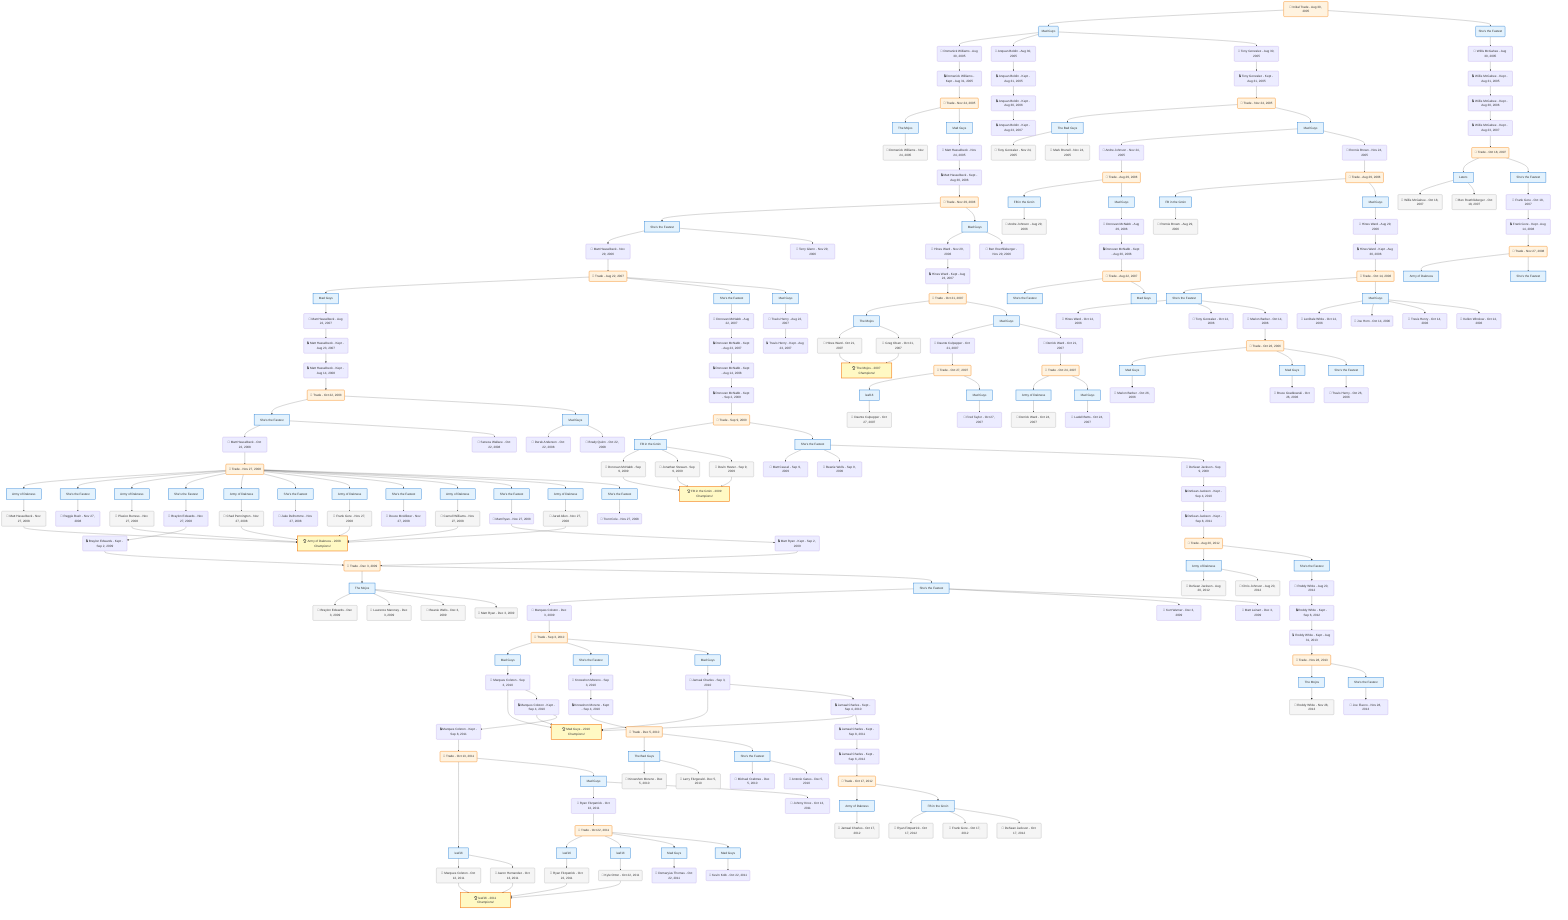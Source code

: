 flowchart TD

    TRADE_MAIN("🔄 Initial Trade - Aug 30, 2005")
    TEAM_1("Mad Guys")
    TEAM_2("She's the Fastest")
    NODE_faa8433e-2e6e-4d9b-8d35-4258945e65d7("🔄 Domanick Williams - Aug 30, 2005")
    NODE_b2f7f59b-3938-4dd4-8e50-3e80db8d819a("🔒 Domanick Williams - Kept - Aug 31, 2005")
    TRADE_b3c66865-3d9d-41b4-bc66-56caaf72e8f3_3("🔄 Trade - Nov 24, 2005")
    TEAM_bbe2d0ad-54cf-4c22-be82-b2a5f262a157_4["The Mojos"]
    NODE_b801c8b6-68b5-43e1-b684-d322abd4f0df("🔄 Domanick Williams - Nov 24, 2005")
    TEAM_f5908944-6efd-40eb-af54-6c53004e0e2f_5["Mad Guys"]
    NODE_9e084c5c-2314-4bb4-9e41-33343f20a9d9("🔄 Matt Hasselbeck - Nov 24, 2005")
    NODE_b888b7e3-dbf0-4fac-958e-aa2585e924e6("🔒 Matt Hasselbeck - Kept - Aug 30, 2006")
    TRADE_06fb8c3a-33af-4b79-ab48-d50c700a376b_6("🔄 Trade - Nov 29, 2006")
    TEAM_4449259f-64af-44fd-9235-1facc0926234_7["She's the Fastest"]
    NODE_ba802b4a-92bf-43a5-ba4e-92405ba533ed("🔄 Matt Hasselbeck - Nov 29, 2006")
    TRADE_308eb20b-53a3-4f9b-966d-71bfd7563fae_8("🔄 Trade - Aug 22, 2007")
    TEAM_f5908944-6efd-40eb-af54-6c53004e0e2f_9["Mad Guys"]
    NODE_06b4815b-97ba-4f51-8303-f5cfed55f7a3("🔄 Matt Hasselbeck - Aug 22, 2007")
    NODE_29a80d27-da55-4a8f-b90e-1b0a2bb8b573("🔒 Matt Hasselbeck - Kept - Aug 23, 2007")
    NODE_5383a8a6-54ff-4de8-a1bc-274dfd030bb2("🔒 Matt Hasselbeck - Kept - Aug 14, 2008")
    TRADE_08ea19ae-332e-432b-8ff4-1195d938b031_10("🔄 Trade - Oct 22, 2008")
    TEAM_4449259f-64af-44fd-9235-1facc0926234_11["She's the Fastest"]
    NODE_bd4d4881-44b8-4666-9696-8bf425bbafc4("🔄 Matt Hasselbeck - Oct 22, 2008")
    TRADE_e1822b1f-88ef-441d-b22b-c3bf84885845_12("🔄 Trade - Nov 27, 2008")
    TEAM_40f7599b-e68f-4bf4-9553-bf7e10924635_13["Army of Dakness"]
    NODE_ec9d5f46-aaa5-4a88-bf26-8c88a804c8ed("🔄 Matt Hasselbeck - Nov 27, 2008")
    CHAMP_40f7599b-e68f-4bf4-9553-bf7e10924635_2008["🏆 Army of Dakness - 2008 Champions!"]
    TEAM_4449259f-64af-44fd-9235-1facc0926234_14["She's the Fastest"]
    NODE_14b06632-7882-4a01-9c25-3651727a0bd0("🔄 Reggie Bush - Nov 27, 2008")
    TEAM_40f7599b-e68f-4bf4-9553-bf7e10924635_15["Army of Dakness"]
    NODE_dd9494d8-6b71-4d22-8161-3cb161ba28de("🔄 Plaxico Burress - Nov 27, 2008")
    TEAM_4449259f-64af-44fd-9235-1facc0926234_16["She's the Fastest"]
    NODE_3862c574-4539-4e48-9a28-49b39cdcb440("🔄 Braylon Edwards - Nov 27, 2008")
    NODE_2ef9bf5f-f560-4d4e-828f-65788948c234("🔒 Braylon Edwards - Kept - Sep 2, 2009")
    TRADE_e8c7b327-7c15-4132-8918-1ccb803d3cb3_17("🔄 Trade - Dec 3, 2009")
    TEAM_bbe2d0ad-54cf-4c22-be82-b2a5f262a157_18["The Mojos"]
    NODE_8ad98370-e765-4528-899b-039fc791b409("🔄 Braylon Edwards - Dec 3, 2009")
    NODE_16e44121-7fef-4e60-a4d8-39d87a019805("🔄 Laurence Maroney - Dec 3, 2009")
    NODE_fb21570f-4fa7-4277-b242-752759ecd6ca("🔄 Beanie Wells - Dec 3, 2009")
    NODE_7ae52589-c36b-4b14-8fb9-f6b745ba608d("🔄 Matt Ryan - Dec 3, 2009")
    TEAM_4449259f-64af-44fd-9235-1facc0926234_19["She's the Fastest"]
    NODE_8f183324-b3dc-46b4-bbe0-76f206cb24ee("🔄 Marques Colston - Dec 3, 2009")
    TRADE_664c0593-08b2-4014-96b5-f9505dd0abcf_20("🔄 Trade - Sep 3, 2010")
    TEAM_f5908944-6efd-40eb-af54-6c53004e0e2f_21["Mad Guys"]
    NODE_95e1e39b-1714-410c-9892-ac5cc4bc5223("🔄 Marques Colston - Sep 3, 2010")
    CHAMP_f5908944-6efd-40eb-af54-6c53004e0e2f_2010["🏆 Mad Guys - 2010 Champions!"]
    NODE_10d2a316-3064-4a47-aa84-090f7269cf91("🔒 Marques Colston - Kept - Sep 4, 2010")
    NODE_141930ae-9562-425a-8e5c-02a1dc58052a("🔒 Marques Colston - Kept - Sep 8, 2011")
    TRADE_d1a5cf90-3082-44bc-b0f9-e18447f5bb8e_22("🔄 Trade - Oct 13, 2011")
    TEAM_66fb98f4-89a7-45f9-893a-b41d71e6249d_23["leaf16"]
    NODE_e42a7add-5f66-44be-b797-58e2800a81ab("🔄 Marques Colston - Oct 13, 2011")
    CHAMP_66fb98f4-89a7-45f9-893a-b41d71e6249d_2011["🏆 leaf16 - 2011 Champions!"]
    NODE_2287f065-a684-41e4-98cf-583800446e55("🔄 Aaron Hernandez - Oct 13, 2011")
    TEAM_f5908944-6efd-40eb-af54-6c53004e0e2f_24["Mad Guys"]
    NODE_98dd0f74-ae65-4c0e-bc1e-0334a5e71f0a("🔄 Ryan Fitzpatrick - Oct 13, 2011")
    TRADE_8ab45a4d-fc81-4a69-b148-6d5b67501daa_25("🔄 Trade - Oct 22, 2011")
    TEAM_66fb98f4-89a7-45f9-893a-b41d71e6249d_26["leaf16"]
    NODE_13ac1331-c23d-4b5e-b4e4-4acc0a117b8f("🔄 Ryan Fitzpatrick - Oct 22, 2011")
    TEAM_66fb98f4-89a7-45f9-893a-b41d71e6249d_27["leaf16"]
    NODE_b708b08d-9b71-48df-aee3-13280a459525("🔄 Kyle Orton - Oct 22, 2011")
    TEAM_f5908944-6efd-40eb-af54-6c53004e0e2f_28["Mad Guys"]
    NODE_b4648a1f-2621-4237-8133-66d22a949324("🔄 Demaryius Thomas - Oct 22, 2011")
    TEAM_f5908944-6efd-40eb-af54-6c53004e0e2f_29["Mad Guys"]
    NODE_a64f7dd6-d909-4a4b-8d06-8007e62bf98e("🔄 Kevin Kolb - Oct 22, 2011")
    NODE_874bb423-0bf4-4a74-bb1e-0aaa8eeb7711("🔄 Johnny Knox - Oct 13, 2011")
    TEAM_4449259f-64af-44fd-9235-1facc0926234_30["She's the Fastest"]
    NODE_fd02085d-71ad-46e1-b7cc-06f45da9eb89("🔄 Knowshon Moreno - Sep 3, 2010")
    NODE_27d92d64-f467-4a04-b71b-391a2d495356("🔒 Knowshon Moreno - Kept - Sep 4, 2010")
    TRADE_7079c566-1aef-449d-80e3-81013e223777_31("🔄 Trade - Dec 5, 2010")
    TEAM_b2220d1a-ff75-4622-9757-09978901110f_32["The Bad Guys"]
    NODE_e3eeb034-e4c6-4be5-a812-b2c48eba0d53("🔄 Knowshon Moreno - Dec 5, 2010")
    NODE_fbf9d819-d0b8-4ee4-afe1-0b279afe083d("🔄 Larry Fitzgerald - Dec 5, 2010")
    TEAM_4449259f-64af-44fd-9235-1facc0926234_33["She's the Fastest"]
    NODE_3f49242f-c13a-4378-b163-959d8092b13e("🔄 Michael Crabtree - Dec 5, 2010")
    NODE_e2188277-78ab-4766-9782-da39ab3295ef("🔄 Antonio Gates - Dec 5, 2010")
    TEAM_f5908944-6efd-40eb-af54-6c53004e0e2f_34["Mad Guys"]
    NODE_281c90e5-f919-4693-8733-eee9f5c6f6da("🔄 Jamaal Charles - Sep 3, 2010")
    NODE_50b2659a-d773-4a36-9760-8bcacc4ba47f("🔒 Jamaal Charles - Kept - Sep 4, 2010")
    NODE_b1911abe-3f45-48b4-b5be-9c2a083867b7("🔒 Jamaal Charles - Kept - Sep 8, 2011")
    NODE_f5a11ded-3553-4024-9003-ca99500e7883("🔒 Jamaal Charles - Kept - Sep 6, 2012")
    TRADE_ff32239c-11a2-47de-ac30-358085860f58_35("🔄 Trade - Oct 17, 2012")
    TEAM_40f7599b-e68f-4bf4-9553-bf7e10924635_36["Army of Dakness"]
    NODE_4ab42e2d-415b-4e91-a8f1-43842c82961e("🔄 Jamaal Charles - Oct 17, 2012")
    TEAM_f483ecf1-cd17-4991-854b-e52dfc957b45_37["FB in the Groin"]
    NODE_d5bfc02b-fa68-4955-b2fa-744ca8ca65c5("🔄 Ryan Fitzpatrick - Oct 17, 2012")
    NODE_01609838-9cca-4021-95a7-8bd0af822f8c("🔄 Frank Gore - Oct 17, 2012")
    NODE_f301ec06-c3ae-4c5b-bd4f-e38857e847f6("🔄 DeSean Jackson - Oct 17, 2012")
    NODE_6bc2416f-f57e-4b16-8235-be0b7609e651("🔄 Kurt Warner - Dec 3, 2009")
    NODE_1ef12492-61ee-4b66-bd62-daa01556b535("🔄 Matt Leinart - Dec 3, 2009")
    TEAM_40f7599b-e68f-4bf4-9553-bf7e10924635_38["Army of Dakness"]
    NODE_7fbad2ef-782e-4d70-ab1d-4d262bd08b56("🔄 Chad Pennington - Nov 27, 2008")
    TEAM_4449259f-64af-44fd-9235-1facc0926234_39["She's the Fastest"]
    NODE_2f00e204-c7c6-408f-8d63-50d2b2fdd3a0("🔄 Jake Delhomme - Nov 27, 2008")
    TEAM_40f7599b-e68f-4bf4-9553-bf7e10924635_40["Army of Dakness"]
    NODE_c285c915-1bc5-401b-b5d8-966ba67d289f("🔄 Frank Gore - Nov 27, 2008")
    TEAM_4449259f-64af-44fd-9235-1facc0926234_41["She's the Fastest"]
    NODE_1b9bf3a7-20c7-43e2-83ef-96a77e4b5b78("🔄 Deuce McAllister - Nov 27, 2008")
    TEAM_40f7599b-e68f-4bf4-9553-bf7e10924635_42["Army of Dakness"]
    NODE_43ed03b3-0f9f-4916-ac6e-c08c86865375("🔄 Carnell Williams - Nov 27, 2008")
    TEAM_4449259f-64af-44fd-9235-1facc0926234_43["She's the Fastest"]
    NODE_13992bdc-ffe2-4b97-a9aa-d87432a15494("🔄 Matt Ryan - Nov 27, 2008")
    NODE_8f9e26e8-1f3e-4872-a702-55906b44d7bb("🔒 Matt Ryan - Kept - Sep 2, 2009")
    TEAM_40f7599b-e68f-4bf4-9553-bf7e10924635_44["Army of Dakness"]
    NODE_7fae993d-c09e-492e-89b1-f5be3c142ef8("🔄 Jared Allen - Nov 27, 2008")
    TEAM_4449259f-64af-44fd-9235-1facc0926234_45["She's the Fastest"]
    NODE_53201115-f286-4398-ac9e-f7ded46fcec1("🔄 Trent Cole - Nov 27, 2008")
    NODE_a90e34ed-fb5b-4a88-9a44-305cb2d4b8fe("🔄 Seneca Wallace - Oct 22, 2008")
    TEAM_f5908944-6efd-40eb-af54-6c53004e0e2f_46["Mad Guys"]
    NODE_d67519c0-84d4-4053-a6d8-c1add14a0aec("🔄 Derek Anderson - Oct 22, 2008")
    NODE_e53ef0e0-8798-4234-b421-fac8c51a22f8("🔄 Brady Quinn - Oct 22, 2008")
    TEAM_4449259f-64af-44fd-9235-1facc0926234_47["She's the Fastest"]
    NODE_785862b2-4564-4496-aacf-45ba6c83093f("🔄 Donovan McNabb - Aug 22, 2007")
    NODE_6d0e067b-138d-4c48-a5a8-b1066288bdf3("🔒 Donovan McNabb - Kept - Aug 23, 2007")
    NODE_f4f33216-fc5e-425e-a2da-c957a8101213("🔒 Donovan McNabb - Kept - Aug 14, 2008")
    NODE_566b66a0-df77-4a32-a603-975b992e6062("🔒 Donovan McNabb - Kept - Sep 2, 2009")
    TRADE_d64744f2-649c-41d8-81d6-cb12408f9a20_48("🔄 Trade - Sep 9, 2009")
    TEAM_f483ecf1-cd17-4991-854b-e52dfc957b45_49["FB in the Groin"]
    NODE_3128e3d6-ada1-4ddc-99ad-add55e2d292b("🔄 Donovan McNabb - Sep 9, 2009")
    CHAMP_f483ecf1-cd17-4991-854b-e52dfc957b45_2009["🏆 FB in the Groin - 2009 Champions!"]
    NODE_15682633-4c98-4792-b4d5-ef220e682543("🔄 Jonathan Stewart - Sep 9, 2009")
    NODE_2506304d-9aeb-4778-8bbb-feb1241129b8("🔄 Devin Hester - Sep 9, 2009")
    TEAM_4449259f-64af-44fd-9235-1facc0926234_50["She's the Fastest"]
    NODE_da366052-1793-4ec3-aeef-e2d58fcebf07("🔄 Matt Cassel - Sep 9, 2009")
    NODE_6dd1fdfd-8b13-4c36-b124-f5bc0932f73f("🔄 Beanie Wells - Sep 9, 2009")
    NODE_620b330b-81b8-4a9f-9476-febda8d1f7e0("🔄 DeSean Jackson - Sep 9, 2009")
    NODE_4108947d-3fba-4cd0-b690-a74622f6719b("🔒 DeSean Jackson - Kept - Sep 4, 2010")
    NODE_847cf1ae-bc2d-47d1-a1e7-f5ebcd390247("🔒 DeSean Jackson - Kept - Sep 8, 2011")
    TRADE_776f10c8-b633-44f1-9b69-2c1a3e3960a8_51("🔄 Trade - Aug 20, 2012")
    TEAM_40f7599b-e68f-4bf4-9553-bf7e10924635_52["Army of Dakness"]
    NODE_f91646d3-8672-4501-84ce-fee2f323f2a6("🔄 DeSean Jackson - Aug 20, 2012")
    NODE_0b176d9f-318c-441e-bec5-2f4e158dfe93("🔄 Chris Johnson - Aug 20, 2012")
    TEAM_4449259f-64af-44fd-9235-1facc0926234_53["She's the Fastest"]
    NODE_5014c5ff-0cc0-477c-8366-0057daba9002("🔄 Roddy White - Aug 20, 2012")
    NODE_b73ba180-9d18-48a1-b198-dd22f915a95f("🔒 Roddy White - Kept - Sep 6, 2012")
    NODE_3bb6ed06-96a5-4ace-89d9-8d7919d0dae1("🔒 Roddy White - Kept - Aug 31, 2013")
    TRADE_0ded9ddb-c05f-4690-885f-7c5615a42e55_54("🔄 Trade - Nov 28, 2013")
    TEAM_bbe2d0ad-54cf-4c22-be82-b2a5f262a157_55["The Mojos"]
    NODE_4f5d45ce-ecc7-4ae4-a143-0b055f240c09("🔄 Roddy White - Nov 28, 2013")
    TEAM_4449259f-64af-44fd-9235-1facc0926234_56["She's the Fastest"]
    NODE_d8b30ecd-e75e-4fa9-a32d-edb51a22a96e("🔄 Joe Flacco - Nov 28, 2013")
    TEAM_f5908944-6efd-40eb-af54-6c53004e0e2f_57["Mad Guys"]
    NODE_5040ed8f-9252-42e7-8404-b38608ad1d57("🔄 Travis Henry - Aug 22, 2007")
    NODE_6175ba4e-58ab-4407-8c10-4b7bea75f07e("🔒 Travis Henry - Kept - Aug 23, 2007")
    NODE_26eb6b05-5762-4b25-8cba-d62d74e4bc48("🔄 Terry Glenn - Nov 29, 2006")
    TEAM_f5908944-6efd-40eb-af54-6c53004e0e2f_58["Mad Guys"]
    NODE_bdd103d9-e937-4bd8-b04e-546096a292a3("🔄 Hines Ward - Nov 29, 2006")
    NODE_6dc4042b-a2e1-40c6-8e03-38e6cf033431("🔒 Hines Ward - Kept - Aug 23, 2007")
    TRADE_b250236a-2382-4234-a042-2fa84a81b06a_59("🔄 Trade - Oct 21, 2007")
    TEAM_bbe2d0ad-54cf-4c22-be82-b2a5f262a157_60["The Mojos"]
    NODE_a7ed07a6-5420-4b99-8ae3-52ac5f26f613("🔄 Hines Ward - Oct 21, 2007")
    CHAMP_bbe2d0ad-54cf-4c22-be82-b2a5f262a157_2007["🏆 The Mojos - 2007 Champions!"]
    NODE_d004e552-ba1f-4f47-9539-624fc836fe72("🔄 Greg Olsen - Oct 21, 2007")
    TEAM_f5908944-6efd-40eb-af54-6c53004e0e2f_61["Mad Guys"]
    NODE_cff5655f-ac9d-487f-8ed1-92e3214e7365("🔄 Daunte Culpepper - Oct 21, 2007")
    TRADE_d82814c6-efe8-490e-b050-0827437467f5_62("🔄 Trade - Oct 27, 2007")
    TEAM_66fb98f4-89a7-45f9-893a-b41d71e6249d_63["leaf16"]
    NODE_40344948-41af-46d8-aa96-162bd5375742("🔄 Daunte Culpepper - Oct 27, 2007")
    TEAM_f5908944-6efd-40eb-af54-6c53004e0e2f_64["Mad Guys"]
    NODE_7c19adeb-a389-46dd-b0ce-fd57c985fe12("🔄 Fred Taylor - Oct 27, 2007")
    NODE_81120f5b-22bd-47e9-ab35-f04a90bb4058("🔄 Derrick Ward - Oct 21, 2007")
    TRADE_25353955-008c-4061-a94f-c2f38bd5f009_65("🔄 Trade - Oct 24, 2007")
    TEAM_40f7599b-e68f-4bf4-9553-bf7e10924635_66["Army of Dakness"]
    NODE_1a6c2671-f892-47bc-a02b-48de9fec7422("🔄 Derrick Ward - Oct 24, 2007")
    TEAM_f5908944-6efd-40eb-af54-6c53004e0e2f_67["Mad Guys"]
    NODE_1b4d153f-f93c-4472-8458-b95431e8694e("🔄 Ladell Betts - Oct 24, 2007")
    NODE_58f26ffa-7c76-48c0-a511-e4ad4db00d53("🔄 Ben Roethlisberger - Nov 29, 2006")
    NODE_823fcf0c-26a0-4283-a598-96483eff2af4("🔄 Anquan Boldin - Aug 30, 2005")
    NODE_68877c5b-acfe-4740-b350-0bfb59ade0ce("🔒 Anquan Boldin - Kept - Aug 31, 2005")
    NODE_65d2baf6-c7bd-4a26-bce4-2dfd495112df("🔒 Anquan Boldin - Kept - Aug 30, 2006")
    NODE_5edf198d-6962-4593-aeb2-46b5d91c5e00("🔒 Anquan Boldin - Kept - Aug 23, 2007")
    NODE_fb3d7a03-375f-42a8-abe7-a753f9fe0eb4("🔄 Willis McGahee - Aug 30, 2005")
    NODE_a6c354a1-6471-4485-9542-e8c50cecfd47("🔒 Willis McGahee - Kept - Aug 31, 2005")
    NODE_e85154a0-4e07-4c6e-bd59-13f08eaeec9c("🔒 Willis McGahee - Kept - Aug 30, 2006")
    NODE_6f84c6f5-b089-410e-96cd-55a1539c0034("🔒 Willis McGahee - Kept - Aug 23, 2007")
    TRADE_d7e651e5-5a9f-4a54-aa47-6018fa772436_68("🔄 Trade - Oct 18, 2007")
    TEAM_825928a9-7194-43aa-b7ae-fc78c2510b16_69["Laters"]
    NODE_49ae7cd8-3396-4c77-add5-75ed5473c7f7("🔄 Willis McGahee - Oct 18, 2007")
    NODE_b0018326-af07-4ae1-804d-afc7a7b2010c("🔄 Ben Roethlisberger - Oct 18, 2007")
    TEAM_4449259f-64af-44fd-9235-1facc0926234_70["She's the Fastest"]
    NODE_6bca7fff-35d9-4d05-9d17-a516e8219e41("🔄 Frank Gore - Oct 18, 2007")
    NODE_298a5ca5-0a70-4ec0-9cee-f76718186e0a("🔒 Frank Gore - Kept - Aug 14, 2008")
    TRADE_e1822b1f-88ef-441d-b22b-c3bf84885845_71("🔄 Trade - Nov 27, 2008")
    TEAM_40f7599b-e68f-4bf4-9553-bf7e10924635_72["Army of Dakness"]
    TEAM_4449259f-64af-44fd-9235-1facc0926234_73["She's the Fastest"]
    NODE_e0e66322-a781-4316-bcdd-ef861350610d("🔄 Tony Gonzalez - Aug 30, 2005")
    NODE_7da89b85-7bad-4dbc-96f9-81f85cb648ff("🔒 Tony Gonzalez - Kept - Aug 31, 2005")
    TRADE_60a438d5-cdd9-419e-bc6b-13570b8b10c3_74("🔄 Trade - Nov 24, 2005")
    TEAM_b2220d1a-ff75-4622-9757-09978901110f_75["The Bad Guys"]
    NODE_5a2c9e51-2938-4b44-88ae-59a79e0beb7a("🔄 Tony Gonzalez - Nov 24, 2005")
    NODE_9a49b164-440a-4d1b-b193-891f16ac1e48("🔄 Mark Brunell - Nov 24, 2005")
    TEAM_f5908944-6efd-40eb-af54-6c53004e0e2f_76["Mad Guys"]
    NODE_b17d81f3-b8ec-4e86-a8f2-16e98cc510f8("🔄 Andre Johnson - Nov 24, 2005")
    TRADE_6982328c-e6af-40ff-9a95-d5b1f23f2bce_77("🔄 Trade - Aug 29, 2006")
    TEAM_f483ecf1-cd17-4991-854b-e52dfc957b45_78["FB in the Groin"]
    NODE_d8dc72c7-fdfa-4390-8cb5-c4aaff5362eb("🔄 Andre Johnson - Aug 29, 2006")
    TEAM_f5908944-6efd-40eb-af54-6c53004e0e2f_79["Mad Guys"]
    NODE_3b538ff5-348a-4b44-a6e5-de07d4edb25b("🔄 Donovan McNabb - Aug 29, 2006")
    NODE_aa9798b9-6432-4647-b0f0-fd65439990ae("🔒 Donovan McNabb - Kept - Aug 30, 2006")
    TRADE_308eb20b-53a3-4f9b-966d-71bfd7563fae_80("🔄 Trade - Aug 22, 2007")
    TEAM_4449259f-64af-44fd-9235-1facc0926234_81["She's the Fastest"]
    TEAM_f5908944-6efd-40eb-af54-6c53004e0e2f_82["Mad Guys"]
    NODE_2cbbfdd4-8920-49dc-b3e0-896b76ce379d("🔄 Ronnie Brown - Nov 24, 2005")
    TRADE_eb544576-ac1c-4ead-a383-45538f2ced0e_83("🔄 Trade - Aug 29, 2006")
    TEAM_f483ecf1-cd17-4991-854b-e52dfc957b45_84["FB in the Groin"]
    NODE_4d334307-ef69-44f5-8aaa-3bba83c91e44("🔄 Ronnie Brown - Aug 29, 2006")
    TEAM_f5908944-6efd-40eb-af54-6c53004e0e2f_85["Mad Guys"]
    NODE_cc6561f0-79a7-4abb-a7fe-c0ec944a7175("🔄 Hines Ward - Aug 29, 2006")
    NODE_e5e70290-c6ec-497f-9ae7-e1a63c57866d("🔒 Hines Ward - Kept - Aug 30, 2006")
    TRADE_ce20ada5-488c-42bb-81ff-654bf10c775e_86("🔄 Trade - Oct 14, 2006")
    TEAM_4449259f-64af-44fd-9235-1facc0926234_87["She's the Fastest"]
    NODE_fd2f47c1-8ed6-4c4d-92c5-fa95074e6f3b("🔄 Hines Ward - Oct 14, 2006")
    NODE_318494ea-3c4e-4311-aae1-6262e1d62dd2("🔄 Tony Gonzalez - Oct 14, 2006")
    NODE_76fc29b7-369e-4798-8eac-eaa63e814539("🔄 Marion Barber - Oct 14, 2006")
    TRADE_5d3bc4a9-4882-4228-a856-7e54ae8aafc2_88("🔄 Trade - Oct 26, 2006")
    TEAM_f5908944-6efd-40eb-af54-6c53004e0e2f_89["Mad Guys"]
    NODE_1977b820-e794-4826-a87e-c7ab3bffeb05("🔄 Marion Barber - Oct 26, 2006")
    TEAM_f5908944-6efd-40eb-af54-6c53004e0e2f_90["Mad Guys"]
    NODE_48b9675f-7bae-44b9-a520-04d629791a34("🔄 Bruce Gradkowski - Oct 26, 2006")
    TEAM_4449259f-64af-44fd-9235-1facc0926234_91["She's the Fastest"]
    NODE_6372070f-eeba-4284-a58b-94618802e524("🔄 Travis Henry - Oct 26, 2006")
    TEAM_f5908944-6efd-40eb-af54-6c53004e0e2f_92["Mad Guys"]
    NODE_f2a49ad0-9bef-4fd1-94ed-61651a84658b("🔄 LenDale White - Oct 14, 2006")
    NODE_2d5e163c-cf82-4f0c-b2b0-928482ea4ad2("🔄 Joe Horn - Oct 14, 2006")
    NODE_282956be-e712-4df6-843a-9d92485c0ae4("🔄 Travis Henry - Oct 14, 2006")
    NODE_226cc31f-fa1b-4444-9edd-d799c92a88af("🔄 Kellen Winslow - Oct 14, 2006")

    TRADE_MAIN --> TEAM_1
    TRADE_MAIN --> TEAM_2
    TEAM_1 --> NODE_faa8433e-2e6e-4d9b-8d35-4258945e65d7
    NODE_faa8433e-2e6e-4d9b-8d35-4258945e65d7 --> NODE_b2f7f59b-3938-4dd4-8e50-3e80db8d819a
    NODE_b2f7f59b-3938-4dd4-8e50-3e80db8d819a --> TRADE_b3c66865-3d9d-41b4-bc66-56caaf72e8f3_3
    TRADE_b3c66865-3d9d-41b4-bc66-56caaf72e8f3_3 --> TEAM_bbe2d0ad-54cf-4c22-be82-b2a5f262a157_4
    TEAM_bbe2d0ad-54cf-4c22-be82-b2a5f262a157_4 --> NODE_b801c8b6-68b5-43e1-b684-d322abd4f0df
    TRADE_b3c66865-3d9d-41b4-bc66-56caaf72e8f3_3 --> TEAM_f5908944-6efd-40eb-af54-6c53004e0e2f_5
    TEAM_f5908944-6efd-40eb-af54-6c53004e0e2f_5 --> NODE_9e084c5c-2314-4bb4-9e41-33343f20a9d9
    NODE_9e084c5c-2314-4bb4-9e41-33343f20a9d9 --> NODE_b888b7e3-dbf0-4fac-958e-aa2585e924e6
    NODE_b888b7e3-dbf0-4fac-958e-aa2585e924e6 --> TRADE_06fb8c3a-33af-4b79-ab48-d50c700a376b_6
    TRADE_06fb8c3a-33af-4b79-ab48-d50c700a376b_6 --> TEAM_4449259f-64af-44fd-9235-1facc0926234_7
    TEAM_4449259f-64af-44fd-9235-1facc0926234_7 --> NODE_ba802b4a-92bf-43a5-ba4e-92405ba533ed
    NODE_ba802b4a-92bf-43a5-ba4e-92405ba533ed --> TRADE_308eb20b-53a3-4f9b-966d-71bfd7563fae_8
    TRADE_308eb20b-53a3-4f9b-966d-71bfd7563fae_8 --> TEAM_f5908944-6efd-40eb-af54-6c53004e0e2f_9
    TEAM_f5908944-6efd-40eb-af54-6c53004e0e2f_9 --> NODE_06b4815b-97ba-4f51-8303-f5cfed55f7a3
    NODE_06b4815b-97ba-4f51-8303-f5cfed55f7a3 --> NODE_29a80d27-da55-4a8f-b90e-1b0a2bb8b573
    NODE_29a80d27-da55-4a8f-b90e-1b0a2bb8b573 --> NODE_5383a8a6-54ff-4de8-a1bc-274dfd030bb2
    NODE_5383a8a6-54ff-4de8-a1bc-274dfd030bb2 --> TRADE_08ea19ae-332e-432b-8ff4-1195d938b031_10
    TRADE_08ea19ae-332e-432b-8ff4-1195d938b031_10 --> TEAM_4449259f-64af-44fd-9235-1facc0926234_11
    TEAM_4449259f-64af-44fd-9235-1facc0926234_11 --> NODE_bd4d4881-44b8-4666-9696-8bf425bbafc4
    NODE_bd4d4881-44b8-4666-9696-8bf425bbafc4 --> TRADE_e1822b1f-88ef-441d-b22b-c3bf84885845_12
    TRADE_e1822b1f-88ef-441d-b22b-c3bf84885845_12 --> TEAM_40f7599b-e68f-4bf4-9553-bf7e10924635_13
    TEAM_40f7599b-e68f-4bf4-9553-bf7e10924635_13 --> NODE_ec9d5f46-aaa5-4a88-bf26-8c88a804c8ed
    NODE_ec9d5f46-aaa5-4a88-bf26-8c88a804c8ed --> CHAMP_40f7599b-e68f-4bf4-9553-bf7e10924635_2008
    TRADE_e1822b1f-88ef-441d-b22b-c3bf84885845_12 --> TEAM_4449259f-64af-44fd-9235-1facc0926234_14
    TEAM_4449259f-64af-44fd-9235-1facc0926234_14 --> NODE_14b06632-7882-4a01-9c25-3651727a0bd0
    TRADE_e1822b1f-88ef-441d-b22b-c3bf84885845_12 --> TEAM_40f7599b-e68f-4bf4-9553-bf7e10924635_15
    TEAM_40f7599b-e68f-4bf4-9553-bf7e10924635_15 --> NODE_dd9494d8-6b71-4d22-8161-3cb161ba28de
    NODE_dd9494d8-6b71-4d22-8161-3cb161ba28de --> CHAMP_40f7599b-e68f-4bf4-9553-bf7e10924635_2008
    TRADE_e1822b1f-88ef-441d-b22b-c3bf84885845_12 --> TEAM_4449259f-64af-44fd-9235-1facc0926234_16
    TEAM_4449259f-64af-44fd-9235-1facc0926234_16 --> NODE_3862c574-4539-4e48-9a28-49b39cdcb440
    NODE_3862c574-4539-4e48-9a28-49b39cdcb440 --> NODE_2ef9bf5f-f560-4d4e-828f-65788948c234
    NODE_2ef9bf5f-f560-4d4e-828f-65788948c234 --> TRADE_e8c7b327-7c15-4132-8918-1ccb803d3cb3_17
    TRADE_e8c7b327-7c15-4132-8918-1ccb803d3cb3_17 --> TEAM_bbe2d0ad-54cf-4c22-be82-b2a5f262a157_18
    TEAM_bbe2d0ad-54cf-4c22-be82-b2a5f262a157_18 --> NODE_8ad98370-e765-4528-899b-039fc791b409
    TEAM_bbe2d0ad-54cf-4c22-be82-b2a5f262a157_18 --> NODE_16e44121-7fef-4e60-a4d8-39d87a019805
    TEAM_bbe2d0ad-54cf-4c22-be82-b2a5f262a157_18 --> NODE_fb21570f-4fa7-4277-b242-752759ecd6ca
    TEAM_bbe2d0ad-54cf-4c22-be82-b2a5f262a157_18 --> NODE_7ae52589-c36b-4b14-8fb9-f6b745ba608d
    TRADE_e8c7b327-7c15-4132-8918-1ccb803d3cb3_17 --> TEAM_4449259f-64af-44fd-9235-1facc0926234_19
    TEAM_4449259f-64af-44fd-9235-1facc0926234_19 --> NODE_8f183324-b3dc-46b4-bbe0-76f206cb24ee
    NODE_8f183324-b3dc-46b4-bbe0-76f206cb24ee --> TRADE_664c0593-08b2-4014-96b5-f9505dd0abcf_20
    TRADE_664c0593-08b2-4014-96b5-f9505dd0abcf_20 --> TEAM_f5908944-6efd-40eb-af54-6c53004e0e2f_21
    TEAM_f5908944-6efd-40eb-af54-6c53004e0e2f_21 --> NODE_95e1e39b-1714-410c-9892-ac5cc4bc5223
    NODE_95e1e39b-1714-410c-9892-ac5cc4bc5223 --> CHAMP_f5908944-6efd-40eb-af54-6c53004e0e2f_2010
    NODE_95e1e39b-1714-410c-9892-ac5cc4bc5223 --> NODE_10d2a316-3064-4a47-aa84-090f7269cf91
    NODE_10d2a316-3064-4a47-aa84-090f7269cf91 --> CHAMP_f5908944-6efd-40eb-af54-6c53004e0e2f_2010
    NODE_10d2a316-3064-4a47-aa84-090f7269cf91 --> NODE_141930ae-9562-425a-8e5c-02a1dc58052a
    NODE_141930ae-9562-425a-8e5c-02a1dc58052a --> TRADE_d1a5cf90-3082-44bc-b0f9-e18447f5bb8e_22
    TRADE_d1a5cf90-3082-44bc-b0f9-e18447f5bb8e_22 --> TEAM_66fb98f4-89a7-45f9-893a-b41d71e6249d_23
    TEAM_66fb98f4-89a7-45f9-893a-b41d71e6249d_23 --> NODE_e42a7add-5f66-44be-b797-58e2800a81ab
    NODE_e42a7add-5f66-44be-b797-58e2800a81ab --> CHAMP_66fb98f4-89a7-45f9-893a-b41d71e6249d_2011
    TEAM_66fb98f4-89a7-45f9-893a-b41d71e6249d_23 --> NODE_2287f065-a684-41e4-98cf-583800446e55
    NODE_2287f065-a684-41e4-98cf-583800446e55 --> CHAMP_66fb98f4-89a7-45f9-893a-b41d71e6249d_2011
    TRADE_d1a5cf90-3082-44bc-b0f9-e18447f5bb8e_22 --> TEAM_f5908944-6efd-40eb-af54-6c53004e0e2f_24
    TEAM_f5908944-6efd-40eb-af54-6c53004e0e2f_24 --> NODE_98dd0f74-ae65-4c0e-bc1e-0334a5e71f0a
    NODE_98dd0f74-ae65-4c0e-bc1e-0334a5e71f0a --> TRADE_8ab45a4d-fc81-4a69-b148-6d5b67501daa_25
    TRADE_8ab45a4d-fc81-4a69-b148-6d5b67501daa_25 --> TEAM_66fb98f4-89a7-45f9-893a-b41d71e6249d_26
    TEAM_66fb98f4-89a7-45f9-893a-b41d71e6249d_26 --> NODE_13ac1331-c23d-4b5e-b4e4-4acc0a117b8f
    NODE_13ac1331-c23d-4b5e-b4e4-4acc0a117b8f --> CHAMP_66fb98f4-89a7-45f9-893a-b41d71e6249d_2011
    TRADE_8ab45a4d-fc81-4a69-b148-6d5b67501daa_25 --> TEAM_66fb98f4-89a7-45f9-893a-b41d71e6249d_27
    TEAM_66fb98f4-89a7-45f9-893a-b41d71e6249d_27 --> NODE_b708b08d-9b71-48df-aee3-13280a459525
    NODE_b708b08d-9b71-48df-aee3-13280a459525 --> CHAMP_66fb98f4-89a7-45f9-893a-b41d71e6249d_2011
    TRADE_8ab45a4d-fc81-4a69-b148-6d5b67501daa_25 --> TEAM_f5908944-6efd-40eb-af54-6c53004e0e2f_28
    TEAM_f5908944-6efd-40eb-af54-6c53004e0e2f_28 --> NODE_b4648a1f-2621-4237-8133-66d22a949324
    TRADE_8ab45a4d-fc81-4a69-b148-6d5b67501daa_25 --> TEAM_f5908944-6efd-40eb-af54-6c53004e0e2f_29
    TEAM_f5908944-6efd-40eb-af54-6c53004e0e2f_29 --> NODE_a64f7dd6-d909-4a4b-8d06-8007e62bf98e
    TEAM_f5908944-6efd-40eb-af54-6c53004e0e2f_24 --> NODE_874bb423-0bf4-4a74-bb1e-0aaa8eeb7711
    TRADE_664c0593-08b2-4014-96b5-f9505dd0abcf_20 --> TEAM_4449259f-64af-44fd-9235-1facc0926234_30
    TEAM_4449259f-64af-44fd-9235-1facc0926234_30 --> NODE_fd02085d-71ad-46e1-b7cc-06f45da9eb89
    NODE_fd02085d-71ad-46e1-b7cc-06f45da9eb89 --> NODE_27d92d64-f467-4a04-b71b-391a2d495356
    NODE_27d92d64-f467-4a04-b71b-391a2d495356 --> TRADE_7079c566-1aef-449d-80e3-81013e223777_31
    TRADE_7079c566-1aef-449d-80e3-81013e223777_31 --> TEAM_b2220d1a-ff75-4622-9757-09978901110f_32
    TEAM_b2220d1a-ff75-4622-9757-09978901110f_32 --> NODE_e3eeb034-e4c6-4be5-a812-b2c48eba0d53
    TEAM_b2220d1a-ff75-4622-9757-09978901110f_32 --> NODE_fbf9d819-d0b8-4ee4-afe1-0b279afe083d
    TRADE_7079c566-1aef-449d-80e3-81013e223777_31 --> TEAM_4449259f-64af-44fd-9235-1facc0926234_33
    TEAM_4449259f-64af-44fd-9235-1facc0926234_33 --> NODE_3f49242f-c13a-4378-b163-959d8092b13e
    TEAM_4449259f-64af-44fd-9235-1facc0926234_33 --> NODE_e2188277-78ab-4766-9782-da39ab3295ef
    TRADE_664c0593-08b2-4014-96b5-f9505dd0abcf_20 --> TEAM_f5908944-6efd-40eb-af54-6c53004e0e2f_34
    TEAM_f5908944-6efd-40eb-af54-6c53004e0e2f_34 --> NODE_281c90e5-f919-4693-8733-eee9f5c6f6da
    NODE_281c90e5-f919-4693-8733-eee9f5c6f6da --> CHAMP_f5908944-6efd-40eb-af54-6c53004e0e2f_2010
    NODE_281c90e5-f919-4693-8733-eee9f5c6f6da --> NODE_50b2659a-d773-4a36-9760-8bcacc4ba47f
    NODE_50b2659a-d773-4a36-9760-8bcacc4ba47f --> CHAMP_f5908944-6efd-40eb-af54-6c53004e0e2f_2010
    NODE_50b2659a-d773-4a36-9760-8bcacc4ba47f --> NODE_b1911abe-3f45-48b4-b5be-9c2a083867b7
    NODE_b1911abe-3f45-48b4-b5be-9c2a083867b7 --> NODE_f5a11ded-3553-4024-9003-ca99500e7883
    NODE_f5a11ded-3553-4024-9003-ca99500e7883 --> TRADE_ff32239c-11a2-47de-ac30-358085860f58_35
    TRADE_ff32239c-11a2-47de-ac30-358085860f58_35 --> TEAM_40f7599b-e68f-4bf4-9553-bf7e10924635_36
    TEAM_40f7599b-e68f-4bf4-9553-bf7e10924635_36 --> NODE_4ab42e2d-415b-4e91-a8f1-43842c82961e
    TRADE_ff32239c-11a2-47de-ac30-358085860f58_35 --> TEAM_f483ecf1-cd17-4991-854b-e52dfc957b45_37
    TEAM_f483ecf1-cd17-4991-854b-e52dfc957b45_37 --> NODE_d5bfc02b-fa68-4955-b2fa-744ca8ca65c5
    TEAM_f483ecf1-cd17-4991-854b-e52dfc957b45_37 --> NODE_01609838-9cca-4021-95a7-8bd0af822f8c
    TEAM_f483ecf1-cd17-4991-854b-e52dfc957b45_37 --> NODE_f301ec06-c3ae-4c5b-bd4f-e38857e847f6
    TEAM_4449259f-64af-44fd-9235-1facc0926234_19 --> NODE_6bc2416f-f57e-4b16-8235-be0b7609e651
    TEAM_4449259f-64af-44fd-9235-1facc0926234_19 --> NODE_1ef12492-61ee-4b66-bd62-daa01556b535
    TRADE_e1822b1f-88ef-441d-b22b-c3bf84885845_12 --> TEAM_40f7599b-e68f-4bf4-9553-bf7e10924635_38
    TEAM_40f7599b-e68f-4bf4-9553-bf7e10924635_38 --> NODE_7fbad2ef-782e-4d70-ab1d-4d262bd08b56
    NODE_7fbad2ef-782e-4d70-ab1d-4d262bd08b56 --> CHAMP_40f7599b-e68f-4bf4-9553-bf7e10924635_2008
    TRADE_e1822b1f-88ef-441d-b22b-c3bf84885845_12 --> TEAM_4449259f-64af-44fd-9235-1facc0926234_39
    TEAM_4449259f-64af-44fd-9235-1facc0926234_39 --> NODE_2f00e204-c7c6-408f-8d63-50d2b2fdd3a0
    TRADE_e1822b1f-88ef-441d-b22b-c3bf84885845_12 --> TEAM_40f7599b-e68f-4bf4-9553-bf7e10924635_40
    TEAM_40f7599b-e68f-4bf4-9553-bf7e10924635_40 --> NODE_c285c915-1bc5-401b-b5d8-966ba67d289f
    NODE_c285c915-1bc5-401b-b5d8-966ba67d289f --> CHAMP_40f7599b-e68f-4bf4-9553-bf7e10924635_2008
    TRADE_e1822b1f-88ef-441d-b22b-c3bf84885845_12 --> TEAM_4449259f-64af-44fd-9235-1facc0926234_41
    TEAM_4449259f-64af-44fd-9235-1facc0926234_41 --> NODE_1b9bf3a7-20c7-43e2-83ef-96a77e4b5b78
    TRADE_e1822b1f-88ef-441d-b22b-c3bf84885845_12 --> TEAM_40f7599b-e68f-4bf4-9553-bf7e10924635_42
    TEAM_40f7599b-e68f-4bf4-9553-bf7e10924635_42 --> NODE_43ed03b3-0f9f-4916-ac6e-c08c86865375
    NODE_43ed03b3-0f9f-4916-ac6e-c08c86865375 --> CHAMP_40f7599b-e68f-4bf4-9553-bf7e10924635_2008
    TRADE_e1822b1f-88ef-441d-b22b-c3bf84885845_12 --> TEAM_4449259f-64af-44fd-9235-1facc0926234_43
    TEAM_4449259f-64af-44fd-9235-1facc0926234_43 --> NODE_13992bdc-ffe2-4b97-a9aa-d87432a15494
    NODE_13992bdc-ffe2-4b97-a9aa-d87432a15494 --> NODE_8f9e26e8-1f3e-4872-a702-55906b44d7bb
    NODE_8f9e26e8-1f3e-4872-a702-55906b44d7bb --> TRADE_e8c7b327-7c15-4132-8918-1ccb803d3cb3_17
    TRADE_e1822b1f-88ef-441d-b22b-c3bf84885845_12 --> TEAM_40f7599b-e68f-4bf4-9553-bf7e10924635_44
    TEAM_40f7599b-e68f-4bf4-9553-bf7e10924635_44 --> NODE_7fae993d-c09e-492e-89b1-f5be3c142ef8
    NODE_7fae993d-c09e-492e-89b1-f5be3c142ef8 --> CHAMP_40f7599b-e68f-4bf4-9553-bf7e10924635_2008
    TRADE_e1822b1f-88ef-441d-b22b-c3bf84885845_12 --> TEAM_4449259f-64af-44fd-9235-1facc0926234_45
    TEAM_4449259f-64af-44fd-9235-1facc0926234_45 --> NODE_53201115-f286-4398-ac9e-f7ded46fcec1
    TEAM_4449259f-64af-44fd-9235-1facc0926234_11 --> NODE_a90e34ed-fb5b-4a88-9a44-305cb2d4b8fe
    TRADE_08ea19ae-332e-432b-8ff4-1195d938b031_10 --> TEAM_f5908944-6efd-40eb-af54-6c53004e0e2f_46
    TEAM_f5908944-6efd-40eb-af54-6c53004e0e2f_46 --> NODE_d67519c0-84d4-4053-a6d8-c1add14a0aec
    TEAM_f5908944-6efd-40eb-af54-6c53004e0e2f_46 --> NODE_e53ef0e0-8798-4234-b421-fac8c51a22f8
    TRADE_308eb20b-53a3-4f9b-966d-71bfd7563fae_8 --> TEAM_4449259f-64af-44fd-9235-1facc0926234_47
    TEAM_4449259f-64af-44fd-9235-1facc0926234_47 --> NODE_785862b2-4564-4496-aacf-45ba6c83093f
    NODE_785862b2-4564-4496-aacf-45ba6c83093f --> NODE_6d0e067b-138d-4c48-a5a8-b1066288bdf3
    NODE_6d0e067b-138d-4c48-a5a8-b1066288bdf3 --> NODE_f4f33216-fc5e-425e-a2da-c957a8101213
    NODE_f4f33216-fc5e-425e-a2da-c957a8101213 --> NODE_566b66a0-df77-4a32-a603-975b992e6062
    NODE_566b66a0-df77-4a32-a603-975b992e6062 --> TRADE_d64744f2-649c-41d8-81d6-cb12408f9a20_48
    TRADE_d64744f2-649c-41d8-81d6-cb12408f9a20_48 --> TEAM_f483ecf1-cd17-4991-854b-e52dfc957b45_49
    TEAM_f483ecf1-cd17-4991-854b-e52dfc957b45_49 --> NODE_3128e3d6-ada1-4ddc-99ad-add55e2d292b
    NODE_3128e3d6-ada1-4ddc-99ad-add55e2d292b --> CHAMP_f483ecf1-cd17-4991-854b-e52dfc957b45_2009
    TEAM_f483ecf1-cd17-4991-854b-e52dfc957b45_49 --> NODE_15682633-4c98-4792-b4d5-ef220e682543
    NODE_15682633-4c98-4792-b4d5-ef220e682543 --> CHAMP_f483ecf1-cd17-4991-854b-e52dfc957b45_2009
    TEAM_f483ecf1-cd17-4991-854b-e52dfc957b45_49 --> NODE_2506304d-9aeb-4778-8bbb-feb1241129b8
    NODE_2506304d-9aeb-4778-8bbb-feb1241129b8 --> CHAMP_f483ecf1-cd17-4991-854b-e52dfc957b45_2009
    TRADE_d64744f2-649c-41d8-81d6-cb12408f9a20_48 --> TEAM_4449259f-64af-44fd-9235-1facc0926234_50
    TEAM_4449259f-64af-44fd-9235-1facc0926234_50 --> NODE_da366052-1793-4ec3-aeef-e2d58fcebf07
    TEAM_4449259f-64af-44fd-9235-1facc0926234_50 --> NODE_6dd1fdfd-8b13-4c36-b124-f5bc0932f73f
    TEAM_4449259f-64af-44fd-9235-1facc0926234_50 --> NODE_620b330b-81b8-4a9f-9476-febda8d1f7e0
    NODE_620b330b-81b8-4a9f-9476-febda8d1f7e0 --> NODE_4108947d-3fba-4cd0-b690-a74622f6719b
    NODE_4108947d-3fba-4cd0-b690-a74622f6719b --> NODE_847cf1ae-bc2d-47d1-a1e7-f5ebcd390247
    NODE_847cf1ae-bc2d-47d1-a1e7-f5ebcd390247 --> TRADE_776f10c8-b633-44f1-9b69-2c1a3e3960a8_51
    TRADE_776f10c8-b633-44f1-9b69-2c1a3e3960a8_51 --> TEAM_40f7599b-e68f-4bf4-9553-bf7e10924635_52
    TEAM_40f7599b-e68f-4bf4-9553-bf7e10924635_52 --> NODE_f91646d3-8672-4501-84ce-fee2f323f2a6
    TEAM_40f7599b-e68f-4bf4-9553-bf7e10924635_52 --> NODE_0b176d9f-318c-441e-bec5-2f4e158dfe93
    TRADE_776f10c8-b633-44f1-9b69-2c1a3e3960a8_51 --> TEAM_4449259f-64af-44fd-9235-1facc0926234_53
    TEAM_4449259f-64af-44fd-9235-1facc0926234_53 --> NODE_5014c5ff-0cc0-477c-8366-0057daba9002
    NODE_5014c5ff-0cc0-477c-8366-0057daba9002 --> NODE_b73ba180-9d18-48a1-b198-dd22f915a95f
    NODE_b73ba180-9d18-48a1-b198-dd22f915a95f --> NODE_3bb6ed06-96a5-4ace-89d9-8d7919d0dae1
    NODE_3bb6ed06-96a5-4ace-89d9-8d7919d0dae1 --> TRADE_0ded9ddb-c05f-4690-885f-7c5615a42e55_54
    TRADE_0ded9ddb-c05f-4690-885f-7c5615a42e55_54 --> TEAM_bbe2d0ad-54cf-4c22-be82-b2a5f262a157_55
    TEAM_bbe2d0ad-54cf-4c22-be82-b2a5f262a157_55 --> NODE_4f5d45ce-ecc7-4ae4-a143-0b055f240c09
    TRADE_0ded9ddb-c05f-4690-885f-7c5615a42e55_54 --> TEAM_4449259f-64af-44fd-9235-1facc0926234_56
    TEAM_4449259f-64af-44fd-9235-1facc0926234_56 --> NODE_d8b30ecd-e75e-4fa9-a32d-edb51a22a96e
    TRADE_308eb20b-53a3-4f9b-966d-71bfd7563fae_8 --> TEAM_f5908944-6efd-40eb-af54-6c53004e0e2f_57
    TEAM_f5908944-6efd-40eb-af54-6c53004e0e2f_57 --> NODE_5040ed8f-9252-42e7-8404-b38608ad1d57
    NODE_5040ed8f-9252-42e7-8404-b38608ad1d57 --> NODE_6175ba4e-58ab-4407-8c10-4b7bea75f07e
    TEAM_4449259f-64af-44fd-9235-1facc0926234_7 --> NODE_26eb6b05-5762-4b25-8cba-d62d74e4bc48
    TRADE_06fb8c3a-33af-4b79-ab48-d50c700a376b_6 --> TEAM_f5908944-6efd-40eb-af54-6c53004e0e2f_58
    TEAM_f5908944-6efd-40eb-af54-6c53004e0e2f_58 --> NODE_bdd103d9-e937-4bd8-b04e-546096a292a3
    NODE_bdd103d9-e937-4bd8-b04e-546096a292a3 --> NODE_6dc4042b-a2e1-40c6-8e03-38e6cf033431
    NODE_6dc4042b-a2e1-40c6-8e03-38e6cf033431 --> TRADE_b250236a-2382-4234-a042-2fa84a81b06a_59
    TRADE_b250236a-2382-4234-a042-2fa84a81b06a_59 --> TEAM_bbe2d0ad-54cf-4c22-be82-b2a5f262a157_60
    TEAM_bbe2d0ad-54cf-4c22-be82-b2a5f262a157_60 --> NODE_a7ed07a6-5420-4b99-8ae3-52ac5f26f613
    NODE_a7ed07a6-5420-4b99-8ae3-52ac5f26f613 --> CHAMP_bbe2d0ad-54cf-4c22-be82-b2a5f262a157_2007
    TEAM_bbe2d0ad-54cf-4c22-be82-b2a5f262a157_60 --> NODE_d004e552-ba1f-4f47-9539-624fc836fe72
    NODE_d004e552-ba1f-4f47-9539-624fc836fe72 --> CHAMP_bbe2d0ad-54cf-4c22-be82-b2a5f262a157_2007
    TRADE_b250236a-2382-4234-a042-2fa84a81b06a_59 --> TEAM_f5908944-6efd-40eb-af54-6c53004e0e2f_61
    TEAM_f5908944-6efd-40eb-af54-6c53004e0e2f_61 --> NODE_cff5655f-ac9d-487f-8ed1-92e3214e7365
    NODE_cff5655f-ac9d-487f-8ed1-92e3214e7365 --> TRADE_d82814c6-efe8-490e-b050-0827437467f5_62
    TRADE_d82814c6-efe8-490e-b050-0827437467f5_62 --> TEAM_66fb98f4-89a7-45f9-893a-b41d71e6249d_63
    TEAM_66fb98f4-89a7-45f9-893a-b41d71e6249d_63 --> NODE_40344948-41af-46d8-aa96-162bd5375742
    TRADE_d82814c6-efe8-490e-b050-0827437467f5_62 --> TEAM_f5908944-6efd-40eb-af54-6c53004e0e2f_64
    TEAM_f5908944-6efd-40eb-af54-6c53004e0e2f_64 --> NODE_7c19adeb-a389-46dd-b0ce-fd57c985fe12
    TEAM_f5908944-6efd-40eb-af54-6c53004e0e2f_61 --> NODE_81120f5b-22bd-47e9-ab35-f04a90bb4058
    NODE_81120f5b-22bd-47e9-ab35-f04a90bb4058 --> TRADE_25353955-008c-4061-a94f-c2f38bd5f009_65
    TRADE_25353955-008c-4061-a94f-c2f38bd5f009_65 --> TEAM_40f7599b-e68f-4bf4-9553-bf7e10924635_66
    TEAM_40f7599b-e68f-4bf4-9553-bf7e10924635_66 --> NODE_1a6c2671-f892-47bc-a02b-48de9fec7422
    TRADE_25353955-008c-4061-a94f-c2f38bd5f009_65 --> TEAM_f5908944-6efd-40eb-af54-6c53004e0e2f_67
    TEAM_f5908944-6efd-40eb-af54-6c53004e0e2f_67 --> NODE_1b4d153f-f93c-4472-8458-b95431e8694e
    TEAM_f5908944-6efd-40eb-af54-6c53004e0e2f_58 --> NODE_58f26ffa-7c76-48c0-a511-e4ad4db00d53
    TEAM_1 --> NODE_823fcf0c-26a0-4283-a598-96483eff2af4
    NODE_823fcf0c-26a0-4283-a598-96483eff2af4 --> NODE_68877c5b-acfe-4740-b350-0bfb59ade0ce
    NODE_68877c5b-acfe-4740-b350-0bfb59ade0ce --> NODE_65d2baf6-c7bd-4a26-bce4-2dfd495112df
    NODE_65d2baf6-c7bd-4a26-bce4-2dfd495112df --> NODE_5edf198d-6962-4593-aeb2-46b5d91c5e00
    TEAM_2 --> NODE_fb3d7a03-375f-42a8-abe7-a753f9fe0eb4
    NODE_fb3d7a03-375f-42a8-abe7-a753f9fe0eb4 --> NODE_a6c354a1-6471-4485-9542-e8c50cecfd47
    NODE_a6c354a1-6471-4485-9542-e8c50cecfd47 --> NODE_e85154a0-4e07-4c6e-bd59-13f08eaeec9c
    NODE_e85154a0-4e07-4c6e-bd59-13f08eaeec9c --> NODE_6f84c6f5-b089-410e-96cd-55a1539c0034
    NODE_6f84c6f5-b089-410e-96cd-55a1539c0034 --> TRADE_d7e651e5-5a9f-4a54-aa47-6018fa772436_68
    TRADE_d7e651e5-5a9f-4a54-aa47-6018fa772436_68 --> TEAM_825928a9-7194-43aa-b7ae-fc78c2510b16_69
    TEAM_825928a9-7194-43aa-b7ae-fc78c2510b16_69 --> NODE_49ae7cd8-3396-4c77-add5-75ed5473c7f7
    TEAM_825928a9-7194-43aa-b7ae-fc78c2510b16_69 --> NODE_b0018326-af07-4ae1-804d-afc7a7b2010c
    TRADE_d7e651e5-5a9f-4a54-aa47-6018fa772436_68 --> TEAM_4449259f-64af-44fd-9235-1facc0926234_70
    TEAM_4449259f-64af-44fd-9235-1facc0926234_70 --> NODE_6bca7fff-35d9-4d05-9d17-a516e8219e41
    NODE_6bca7fff-35d9-4d05-9d17-a516e8219e41 --> NODE_298a5ca5-0a70-4ec0-9cee-f76718186e0a
    NODE_298a5ca5-0a70-4ec0-9cee-f76718186e0a --> TRADE_e1822b1f-88ef-441d-b22b-c3bf84885845_71
    TRADE_e1822b1f-88ef-441d-b22b-c3bf84885845_71 --> TEAM_40f7599b-e68f-4bf4-9553-bf7e10924635_72
    TRADE_e1822b1f-88ef-441d-b22b-c3bf84885845_71 --> TEAM_4449259f-64af-44fd-9235-1facc0926234_73
    TEAM_1 --> NODE_e0e66322-a781-4316-bcdd-ef861350610d
    NODE_e0e66322-a781-4316-bcdd-ef861350610d --> NODE_7da89b85-7bad-4dbc-96f9-81f85cb648ff
    NODE_7da89b85-7bad-4dbc-96f9-81f85cb648ff --> TRADE_60a438d5-cdd9-419e-bc6b-13570b8b10c3_74
    TRADE_60a438d5-cdd9-419e-bc6b-13570b8b10c3_74 --> TEAM_b2220d1a-ff75-4622-9757-09978901110f_75
    TEAM_b2220d1a-ff75-4622-9757-09978901110f_75 --> NODE_5a2c9e51-2938-4b44-88ae-59a79e0beb7a
    TEAM_b2220d1a-ff75-4622-9757-09978901110f_75 --> NODE_9a49b164-440a-4d1b-b193-891f16ac1e48
    TRADE_60a438d5-cdd9-419e-bc6b-13570b8b10c3_74 --> TEAM_f5908944-6efd-40eb-af54-6c53004e0e2f_76
    TEAM_f5908944-6efd-40eb-af54-6c53004e0e2f_76 --> NODE_b17d81f3-b8ec-4e86-a8f2-16e98cc510f8
    NODE_b17d81f3-b8ec-4e86-a8f2-16e98cc510f8 --> TRADE_6982328c-e6af-40ff-9a95-d5b1f23f2bce_77
    TRADE_6982328c-e6af-40ff-9a95-d5b1f23f2bce_77 --> TEAM_f483ecf1-cd17-4991-854b-e52dfc957b45_78
    TEAM_f483ecf1-cd17-4991-854b-e52dfc957b45_78 --> NODE_d8dc72c7-fdfa-4390-8cb5-c4aaff5362eb
    TRADE_6982328c-e6af-40ff-9a95-d5b1f23f2bce_77 --> TEAM_f5908944-6efd-40eb-af54-6c53004e0e2f_79
    TEAM_f5908944-6efd-40eb-af54-6c53004e0e2f_79 --> NODE_3b538ff5-348a-4b44-a6e5-de07d4edb25b
    NODE_3b538ff5-348a-4b44-a6e5-de07d4edb25b --> NODE_aa9798b9-6432-4647-b0f0-fd65439990ae
    NODE_aa9798b9-6432-4647-b0f0-fd65439990ae --> TRADE_308eb20b-53a3-4f9b-966d-71bfd7563fae_80
    TRADE_308eb20b-53a3-4f9b-966d-71bfd7563fae_80 --> TEAM_4449259f-64af-44fd-9235-1facc0926234_81
    TRADE_308eb20b-53a3-4f9b-966d-71bfd7563fae_80 --> TEAM_f5908944-6efd-40eb-af54-6c53004e0e2f_82
    TEAM_f5908944-6efd-40eb-af54-6c53004e0e2f_76 --> NODE_2cbbfdd4-8920-49dc-b3e0-896b76ce379d
    NODE_2cbbfdd4-8920-49dc-b3e0-896b76ce379d --> TRADE_eb544576-ac1c-4ead-a383-45538f2ced0e_83
    TRADE_eb544576-ac1c-4ead-a383-45538f2ced0e_83 --> TEAM_f483ecf1-cd17-4991-854b-e52dfc957b45_84
    TEAM_f483ecf1-cd17-4991-854b-e52dfc957b45_84 --> NODE_4d334307-ef69-44f5-8aaa-3bba83c91e44
    TRADE_eb544576-ac1c-4ead-a383-45538f2ced0e_83 --> TEAM_f5908944-6efd-40eb-af54-6c53004e0e2f_85
    TEAM_f5908944-6efd-40eb-af54-6c53004e0e2f_85 --> NODE_cc6561f0-79a7-4abb-a7fe-c0ec944a7175
    NODE_cc6561f0-79a7-4abb-a7fe-c0ec944a7175 --> NODE_e5e70290-c6ec-497f-9ae7-e1a63c57866d
    NODE_e5e70290-c6ec-497f-9ae7-e1a63c57866d --> TRADE_ce20ada5-488c-42bb-81ff-654bf10c775e_86
    TRADE_ce20ada5-488c-42bb-81ff-654bf10c775e_86 --> TEAM_4449259f-64af-44fd-9235-1facc0926234_87
    TEAM_4449259f-64af-44fd-9235-1facc0926234_87 --> NODE_fd2f47c1-8ed6-4c4d-92c5-fa95074e6f3b
    TEAM_4449259f-64af-44fd-9235-1facc0926234_87 --> NODE_318494ea-3c4e-4311-aae1-6262e1d62dd2
    TEAM_4449259f-64af-44fd-9235-1facc0926234_87 --> NODE_76fc29b7-369e-4798-8eac-eaa63e814539
    NODE_76fc29b7-369e-4798-8eac-eaa63e814539 --> TRADE_5d3bc4a9-4882-4228-a856-7e54ae8aafc2_88
    TRADE_5d3bc4a9-4882-4228-a856-7e54ae8aafc2_88 --> TEAM_f5908944-6efd-40eb-af54-6c53004e0e2f_89
    TEAM_f5908944-6efd-40eb-af54-6c53004e0e2f_89 --> NODE_1977b820-e794-4826-a87e-c7ab3bffeb05
    TRADE_5d3bc4a9-4882-4228-a856-7e54ae8aafc2_88 --> TEAM_f5908944-6efd-40eb-af54-6c53004e0e2f_90
    TEAM_f5908944-6efd-40eb-af54-6c53004e0e2f_90 --> NODE_48b9675f-7bae-44b9-a520-04d629791a34
    TRADE_5d3bc4a9-4882-4228-a856-7e54ae8aafc2_88 --> TEAM_4449259f-64af-44fd-9235-1facc0926234_91
    TEAM_4449259f-64af-44fd-9235-1facc0926234_91 --> NODE_6372070f-eeba-4284-a58b-94618802e524
    TRADE_ce20ada5-488c-42bb-81ff-654bf10c775e_86 --> TEAM_f5908944-6efd-40eb-af54-6c53004e0e2f_92
    TEAM_f5908944-6efd-40eb-af54-6c53004e0e2f_92 --> NODE_f2a49ad0-9bef-4fd1-94ed-61651a84658b
    TEAM_f5908944-6efd-40eb-af54-6c53004e0e2f_92 --> NODE_2d5e163c-cf82-4f0c-b2b0-928482ea4ad2
    TEAM_f5908944-6efd-40eb-af54-6c53004e0e2f_92 --> NODE_282956be-e712-4df6-843a-9d92485c0ae4
    TEAM_f5908944-6efd-40eb-af54-6c53004e0e2f_92 --> NODE_226cc31f-fa1b-4444-9edd-d799c92a88af

    %% Node styling
    classDef teamNode fill:#e3f2fd,stroke:#1976d2,stroke-width:2px
    classDef tradeNode fill:#fff3e0,stroke:#f57c00,stroke-width:2px
    classDef playerNode fill:#f3e5f5,stroke:#7b1fa2,stroke-width:1px
    classDef nonRootPlayerNode fill:#f5f5f5,stroke:#757575,stroke-width:1px
    classDef endNode fill:#ffebee,stroke:#c62828,stroke-width:2px
    classDef waiverNode fill:#e8f5e8,stroke:#388e3c,stroke-width:2px
    classDef championshipNode fill:#fff9c4,stroke:#f57f17,stroke-width:3px

    class TEAM_1,TEAM_2,TEAM_bbe2d0ad-54cf-4c22-be82-b2a5f262a157_4,TEAM_f5908944-6efd-40eb-af54-6c53004e0e2f_5,TEAM_4449259f-64af-44fd-9235-1facc0926234_7,TEAM_f5908944-6efd-40eb-af54-6c53004e0e2f_9,TEAM_4449259f-64af-44fd-9235-1facc0926234_11,TEAM_40f7599b-e68f-4bf4-9553-bf7e10924635_13,TEAM_4449259f-64af-44fd-9235-1facc0926234_14,TEAM_40f7599b-e68f-4bf4-9553-bf7e10924635_15,TEAM_4449259f-64af-44fd-9235-1facc0926234_16,TEAM_bbe2d0ad-54cf-4c22-be82-b2a5f262a157_18,TEAM_4449259f-64af-44fd-9235-1facc0926234_19,TEAM_f5908944-6efd-40eb-af54-6c53004e0e2f_21,TEAM_66fb98f4-89a7-45f9-893a-b41d71e6249d_23,TEAM_f5908944-6efd-40eb-af54-6c53004e0e2f_24,TEAM_66fb98f4-89a7-45f9-893a-b41d71e6249d_26,TEAM_66fb98f4-89a7-45f9-893a-b41d71e6249d_27,TEAM_f5908944-6efd-40eb-af54-6c53004e0e2f_28,TEAM_f5908944-6efd-40eb-af54-6c53004e0e2f_29,TEAM_4449259f-64af-44fd-9235-1facc0926234_30,TEAM_b2220d1a-ff75-4622-9757-09978901110f_32,TEAM_4449259f-64af-44fd-9235-1facc0926234_33,TEAM_f5908944-6efd-40eb-af54-6c53004e0e2f_34,TEAM_40f7599b-e68f-4bf4-9553-bf7e10924635_36,TEAM_f483ecf1-cd17-4991-854b-e52dfc957b45_37,TEAM_40f7599b-e68f-4bf4-9553-bf7e10924635_38,TEAM_4449259f-64af-44fd-9235-1facc0926234_39,TEAM_40f7599b-e68f-4bf4-9553-bf7e10924635_40,TEAM_4449259f-64af-44fd-9235-1facc0926234_41,TEAM_40f7599b-e68f-4bf4-9553-bf7e10924635_42,TEAM_4449259f-64af-44fd-9235-1facc0926234_43,TEAM_40f7599b-e68f-4bf4-9553-bf7e10924635_44,TEAM_4449259f-64af-44fd-9235-1facc0926234_45,TEAM_f5908944-6efd-40eb-af54-6c53004e0e2f_46,TEAM_4449259f-64af-44fd-9235-1facc0926234_47,TEAM_f483ecf1-cd17-4991-854b-e52dfc957b45_49,TEAM_4449259f-64af-44fd-9235-1facc0926234_50,TEAM_40f7599b-e68f-4bf4-9553-bf7e10924635_52,TEAM_4449259f-64af-44fd-9235-1facc0926234_53,TEAM_bbe2d0ad-54cf-4c22-be82-b2a5f262a157_55,TEAM_4449259f-64af-44fd-9235-1facc0926234_56,TEAM_f5908944-6efd-40eb-af54-6c53004e0e2f_57,TEAM_f5908944-6efd-40eb-af54-6c53004e0e2f_58,TEAM_bbe2d0ad-54cf-4c22-be82-b2a5f262a157_60,TEAM_f5908944-6efd-40eb-af54-6c53004e0e2f_61,TEAM_66fb98f4-89a7-45f9-893a-b41d71e6249d_63,TEAM_f5908944-6efd-40eb-af54-6c53004e0e2f_64,TEAM_40f7599b-e68f-4bf4-9553-bf7e10924635_66,TEAM_f5908944-6efd-40eb-af54-6c53004e0e2f_67,TEAM_825928a9-7194-43aa-b7ae-fc78c2510b16_69,TEAM_4449259f-64af-44fd-9235-1facc0926234_70,TEAM_40f7599b-e68f-4bf4-9553-bf7e10924635_72,TEAM_4449259f-64af-44fd-9235-1facc0926234_73,TEAM_b2220d1a-ff75-4622-9757-09978901110f_75,TEAM_f5908944-6efd-40eb-af54-6c53004e0e2f_76,TEAM_f483ecf1-cd17-4991-854b-e52dfc957b45_78,TEAM_f5908944-6efd-40eb-af54-6c53004e0e2f_79,TEAM_4449259f-64af-44fd-9235-1facc0926234_81,TEAM_f5908944-6efd-40eb-af54-6c53004e0e2f_82,TEAM_f483ecf1-cd17-4991-854b-e52dfc957b45_84,TEAM_f5908944-6efd-40eb-af54-6c53004e0e2f_85,TEAM_4449259f-64af-44fd-9235-1facc0926234_87,TEAM_f5908944-6efd-40eb-af54-6c53004e0e2f_89,TEAM_f5908944-6efd-40eb-af54-6c53004e0e2f_90,TEAM_4449259f-64af-44fd-9235-1facc0926234_91,TEAM_f5908944-6efd-40eb-af54-6c53004e0e2f_92 teamNode
    class CHAMP_40f7599b-e68f-4bf4-9553-bf7e10924635_2008,CHAMP_f5908944-6efd-40eb-af54-6c53004e0e2f_2010,CHAMP_66fb98f4-89a7-45f9-893a-b41d71e6249d_2011,CHAMP_f483ecf1-cd17-4991-854b-e52dfc957b45_2009,CHAMP_bbe2d0ad-54cf-4c22-be82-b2a5f262a157_2007 championshipNode
    class NODE_b801c8b6-68b5-43e1-b684-d322abd4f0df,NODE_ec9d5f46-aaa5-4a88-bf26-8c88a804c8ed,NODE_dd9494d8-6b71-4d22-8161-3cb161ba28de,NODE_8ad98370-e765-4528-899b-039fc791b409,NODE_16e44121-7fef-4e60-a4d8-39d87a019805,NODE_fb21570f-4fa7-4277-b242-752759ecd6ca,NODE_7ae52589-c36b-4b14-8fb9-f6b745ba608d,NODE_e42a7add-5f66-44be-b797-58e2800a81ab,NODE_2287f065-a684-41e4-98cf-583800446e55,NODE_13ac1331-c23d-4b5e-b4e4-4acc0a117b8f,NODE_b708b08d-9b71-48df-aee3-13280a459525,NODE_e3eeb034-e4c6-4be5-a812-b2c48eba0d53,NODE_fbf9d819-d0b8-4ee4-afe1-0b279afe083d,NODE_4ab42e2d-415b-4e91-a8f1-43842c82961e,NODE_d5bfc02b-fa68-4955-b2fa-744ca8ca65c5,NODE_01609838-9cca-4021-95a7-8bd0af822f8c,NODE_f301ec06-c3ae-4c5b-bd4f-e38857e847f6,NODE_7fbad2ef-782e-4d70-ab1d-4d262bd08b56,NODE_c285c915-1bc5-401b-b5d8-966ba67d289f,NODE_43ed03b3-0f9f-4916-ac6e-c08c86865375,NODE_7fae993d-c09e-492e-89b1-f5be3c142ef8,NODE_3128e3d6-ada1-4ddc-99ad-add55e2d292b,NODE_15682633-4c98-4792-b4d5-ef220e682543,NODE_2506304d-9aeb-4778-8bbb-feb1241129b8,NODE_f91646d3-8672-4501-84ce-fee2f323f2a6,NODE_0b176d9f-318c-441e-bec5-2f4e158dfe93,NODE_4f5d45ce-ecc7-4ae4-a143-0b055f240c09,NODE_a7ed07a6-5420-4b99-8ae3-52ac5f26f613,NODE_d004e552-ba1f-4f47-9539-624fc836fe72,NODE_40344948-41af-46d8-aa96-162bd5375742,NODE_1a6c2671-f892-47bc-a02b-48de9fec7422,NODE_49ae7cd8-3396-4c77-add5-75ed5473c7f7,NODE_b0018326-af07-4ae1-804d-afc7a7b2010c,NODE_5a2c9e51-2938-4b44-88ae-59a79e0beb7a,NODE_9a49b164-440a-4d1b-b193-891f16ac1e48,NODE_d8dc72c7-fdfa-4390-8cb5-c4aaff5362eb,NODE_4d334307-ef69-44f5-8aaa-3bba83c91e44 nonRootPlayerNode
    class TRADE_MAIN,TRADE_b3c66865-3d9d-41b4-bc66-56caaf72e8f3_3,TRADE_06fb8c3a-33af-4b79-ab48-d50c700a376b_6,TRADE_308eb20b-53a3-4f9b-966d-71bfd7563fae_8,TRADE_08ea19ae-332e-432b-8ff4-1195d938b031_10,TRADE_e1822b1f-88ef-441d-b22b-c3bf84885845_12,TRADE_e8c7b327-7c15-4132-8918-1ccb803d3cb3_17,TRADE_664c0593-08b2-4014-96b5-f9505dd0abcf_20,TRADE_d1a5cf90-3082-44bc-b0f9-e18447f5bb8e_22,TRADE_8ab45a4d-fc81-4a69-b148-6d5b67501daa_25,TRADE_7079c566-1aef-449d-80e3-81013e223777_31,TRADE_ff32239c-11a2-47de-ac30-358085860f58_35,TRADE_d64744f2-649c-41d8-81d6-cb12408f9a20_48,TRADE_776f10c8-b633-44f1-9b69-2c1a3e3960a8_51,TRADE_0ded9ddb-c05f-4690-885f-7c5615a42e55_54,TRADE_b250236a-2382-4234-a042-2fa84a81b06a_59,TRADE_d82814c6-efe8-490e-b050-0827437467f5_62,TRADE_25353955-008c-4061-a94f-c2f38bd5f009_65,TRADE_d7e651e5-5a9f-4a54-aa47-6018fa772436_68,TRADE_e1822b1f-88ef-441d-b22b-c3bf84885845_71,TRADE_60a438d5-cdd9-419e-bc6b-13570b8b10c3_74,TRADE_6982328c-e6af-40ff-9a95-d5b1f23f2bce_77,TRADE_308eb20b-53a3-4f9b-966d-71bfd7563fae_80,TRADE_eb544576-ac1c-4ead-a383-45538f2ced0e_83,TRADE_ce20ada5-488c-42bb-81ff-654bf10c775e_86,TRADE_5d3bc4a9-4882-4228-a856-7e54ae8aafc2_88 tradeNode